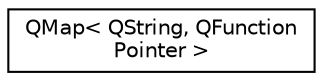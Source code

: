 digraph "类继承关系图"
{
  edge [fontname="Helvetica",fontsize="10",labelfontname="Helvetica",labelfontsize="10"];
  node [fontname="Helvetica",fontsize="10",shape=record];
  rankdir="LR";
  Node0 [label="QMap\< QString, QFunction\lPointer \>",height=0.2,width=0.4,color="black", fillcolor="white", style="filled",URL="$class_q_map.html"];
}
